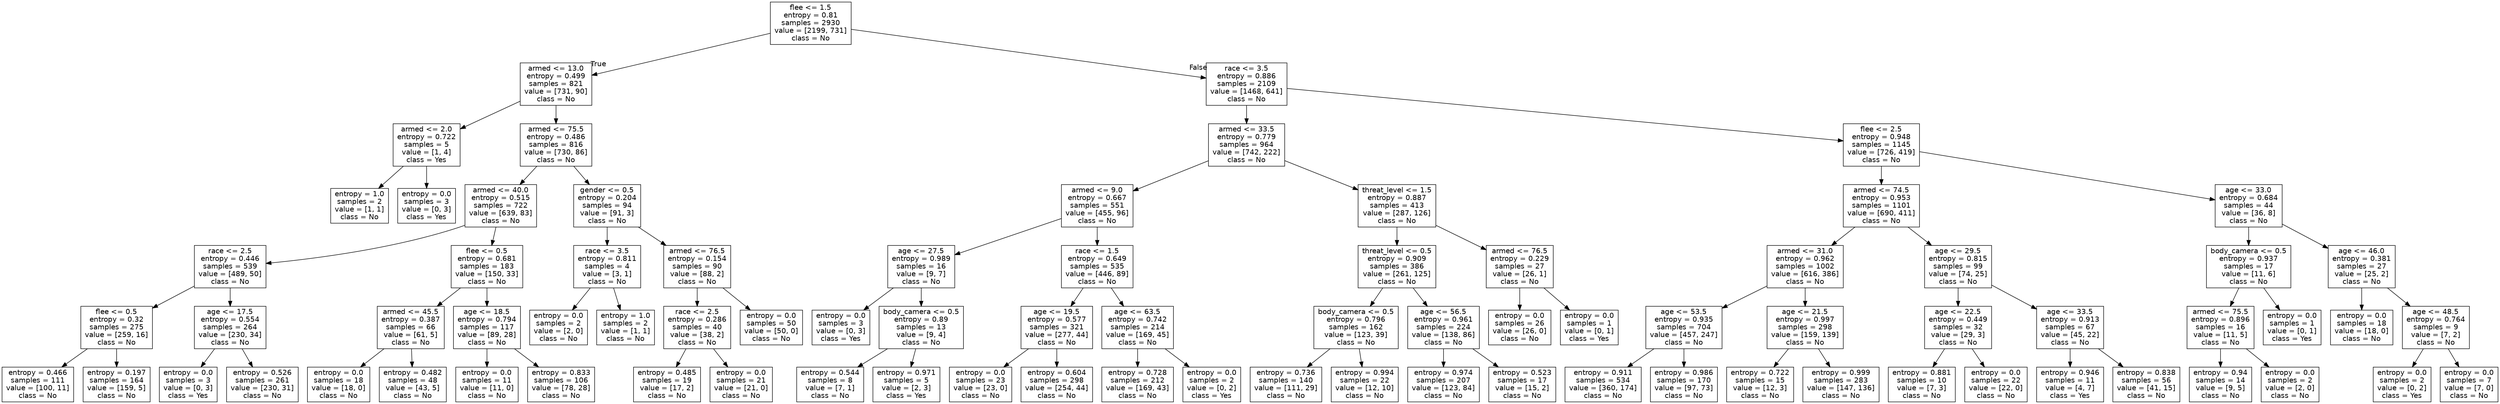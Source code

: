 digraph Tree {
node [shape=box, fontname="helvetica"] ;
edge [fontname="helvetica"] ;
0 [label="flee <= 1.5\nentropy = 0.81\nsamples = 2930\nvalue = [2199, 731]\nclass = No"] ;
1 [label="armed <= 13.0\nentropy = 0.499\nsamples = 821\nvalue = [731, 90]\nclass = No"] ;
0 -> 1 [labeldistance=2.5, labelangle=45, headlabel="True"] ;
2 [label="armed <= 2.0\nentropy = 0.722\nsamples = 5\nvalue = [1, 4]\nclass = Yes"] ;
1 -> 2 ;
3 [label="entropy = 1.0\nsamples = 2\nvalue = [1, 1]\nclass = No"] ;
2 -> 3 ;
4 [label="entropy = 0.0\nsamples = 3\nvalue = [0, 3]\nclass = Yes"] ;
2 -> 4 ;
5 [label="armed <= 75.5\nentropy = 0.486\nsamples = 816\nvalue = [730, 86]\nclass = No"] ;
1 -> 5 ;
6 [label="armed <= 40.0\nentropy = 0.515\nsamples = 722\nvalue = [639, 83]\nclass = No"] ;
5 -> 6 ;
7 [label="race <= 2.5\nentropy = 0.446\nsamples = 539\nvalue = [489, 50]\nclass = No"] ;
6 -> 7 ;
8 [label="flee <= 0.5\nentropy = 0.32\nsamples = 275\nvalue = [259, 16]\nclass = No"] ;
7 -> 8 ;
9 [label="entropy = 0.466\nsamples = 111\nvalue = [100, 11]\nclass = No"] ;
8 -> 9 ;
10 [label="entropy = 0.197\nsamples = 164\nvalue = [159, 5]\nclass = No"] ;
8 -> 10 ;
11 [label="age <= 17.5\nentropy = 0.554\nsamples = 264\nvalue = [230, 34]\nclass = No"] ;
7 -> 11 ;
12 [label="entropy = 0.0\nsamples = 3\nvalue = [0, 3]\nclass = Yes"] ;
11 -> 12 ;
13 [label="entropy = 0.526\nsamples = 261\nvalue = [230, 31]\nclass = No"] ;
11 -> 13 ;
14 [label="flee <= 0.5\nentropy = 0.681\nsamples = 183\nvalue = [150, 33]\nclass = No"] ;
6 -> 14 ;
15 [label="armed <= 45.5\nentropy = 0.387\nsamples = 66\nvalue = [61, 5]\nclass = No"] ;
14 -> 15 ;
16 [label="entropy = 0.0\nsamples = 18\nvalue = [18, 0]\nclass = No"] ;
15 -> 16 ;
17 [label="entropy = 0.482\nsamples = 48\nvalue = [43, 5]\nclass = No"] ;
15 -> 17 ;
18 [label="age <= 18.5\nentropy = 0.794\nsamples = 117\nvalue = [89, 28]\nclass = No"] ;
14 -> 18 ;
19 [label="entropy = 0.0\nsamples = 11\nvalue = [11, 0]\nclass = No"] ;
18 -> 19 ;
20 [label="entropy = 0.833\nsamples = 106\nvalue = [78, 28]\nclass = No"] ;
18 -> 20 ;
21 [label="gender <= 0.5\nentropy = 0.204\nsamples = 94\nvalue = [91, 3]\nclass = No"] ;
5 -> 21 ;
22 [label="race <= 3.5\nentropy = 0.811\nsamples = 4\nvalue = [3, 1]\nclass = No"] ;
21 -> 22 ;
23 [label="entropy = 0.0\nsamples = 2\nvalue = [2, 0]\nclass = No"] ;
22 -> 23 ;
24 [label="entropy = 1.0\nsamples = 2\nvalue = [1, 1]\nclass = No"] ;
22 -> 24 ;
25 [label="armed <= 76.5\nentropy = 0.154\nsamples = 90\nvalue = [88, 2]\nclass = No"] ;
21 -> 25 ;
26 [label="race <= 2.5\nentropy = 0.286\nsamples = 40\nvalue = [38, 2]\nclass = No"] ;
25 -> 26 ;
27 [label="entropy = 0.485\nsamples = 19\nvalue = [17, 2]\nclass = No"] ;
26 -> 27 ;
28 [label="entropy = 0.0\nsamples = 21\nvalue = [21, 0]\nclass = No"] ;
26 -> 28 ;
29 [label="entropy = 0.0\nsamples = 50\nvalue = [50, 0]\nclass = No"] ;
25 -> 29 ;
30 [label="race <= 3.5\nentropy = 0.886\nsamples = 2109\nvalue = [1468, 641]\nclass = No"] ;
0 -> 30 [labeldistance=2.5, labelangle=-45, headlabel="False"] ;
31 [label="armed <= 33.5\nentropy = 0.779\nsamples = 964\nvalue = [742, 222]\nclass = No"] ;
30 -> 31 ;
32 [label="armed <= 9.0\nentropy = 0.667\nsamples = 551\nvalue = [455, 96]\nclass = No"] ;
31 -> 32 ;
33 [label="age <= 27.5\nentropy = 0.989\nsamples = 16\nvalue = [9, 7]\nclass = No"] ;
32 -> 33 ;
34 [label="entropy = 0.0\nsamples = 3\nvalue = [0, 3]\nclass = Yes"] ;
33 -> 34 ;
35 [label="body_camera <= 0.5\nentropy = 0.89\nsamples = 13\nvalue = [9, 4]\nclass = No"] ;
33 -> 35 ;
36 [label="entropy = 0.544\nsamples = 8\nvalue = [7, 1]\nclass = No"] ;
35 -> 36 ;
37 [label="entropy = 0.971\nsamples = 5\nvalue = [2, 3]\nclass = Yes"] ;
35 -> 37 ;
38 [label="race <= 1.5\nentropy = 0.649\nsamples = 535\nvalue = [446, 89]\nclass = No"] ;
32 -> 38 ;
39 [label="age <= 19.5\nentropy = 0.577\nsamples = 321\nvalue = [277, 44]\nclass = No"] ;
38 -> 39 ;
40 [label="entropy = 0.0\nsamples = 23\nvalue = [23, 0]\nclass = No"] ;
39 -> 40 ;
41 [label="entropy = 0.604\nsamples = 298\nvalue = [254, 44]\nclass = No"] ;
39 -> 41 ;
42 [label="age <= 63.5\nentropy = 0.742\nsamples = 214\nvalue = [169, 45]\nclass = No"] ;
38 -> 42 ;
43 [label="entropy = 0.728\nsamples = 212\nvalue = [169, 43]\nclass = No"] ;
42 -> 43 ;
44 [label="entropy = 0.0\nsamples = 2\nvalue = [0, 2]\nclass = Yes"] ;
42 -> 44 ;
45 [label="threat_level <= 1.5\nentropy = 0.887\nsamples = 413\nvalue = [287, 126]\nclass = No"] ;
31 -> 45 ;
46 [label="threat_level <= 0.5\nentropy = 0.909\nsamples = 386\nvalue = [261, 125]\nclass = No"] ;
45 -> 46 ;
47 [label="body_camera <= 0.5\nentropy = 0.796\nsamples = 162\nvalue = [123, 39]\nclass = No"] ;
46 -> 47 ;
48 [label="entropy = 0.736\nsamples = 140\nvalue = [111, 29]\nclass = No"] ;
47 -> 48 ;
49 [label="entropy = 0.994\nsamples = 22\nvalue = [12, 10]\nclass = No"] ;
47 -> 49 ;
50 [label="age <= 56.5\nentropy = 0.961\nsamples = 224\nvalue = [138, 86]\nclass = No"] ;
46 -> 50 ;
51 [label="entropy = 0.974\nsamples = 207\nvalue = [123, 84]\nclass = No"] ;
50 -> 51 ;
52 [label="entropy = 0.523\nsamples = 17\nvalue = [15, 2]\nclass = No"] ;
50 -> 52 ;
53 [label="armed <= 76.5\nentropy = 0.229\nsamples = 27\nvalue = [26, 1]\nclass = No"] ;
45 -> 53 ;
54 [label="entropy = 0.0\nsamples = 26\nvalue = [26, 0]\nclass = No"] ;
53 -> 54 ;
55 [label="entropy = 0.0\nsamples = 1\nvalue = [0, 1]\nclass = Yes"] ;
53 -> 55 ;
56 [label="flee <= 2.5\nentropy = 0.948\nsamples = 1145\nvalue = [726, 419]\nclass = No"] ;
30 -> 56 ;
57 [label="armed <= 74.5\nentropy = 0.953\nsamples = 1101\nvalue = [690, 411]\nclass = No"] ;
56 -> 57 ;
58 [label="armed <= 31.0\nentropy = 0.962\nsamples = 1002\nvalue = [616, 386]\nclass = No"] ;
57 -> 58 ;
59 [label="age <= 53.5\nentropy = 0.935\nsamples = 704\nvalue = [457, 247]\nclass = No"] ;
58 -> 59 ;
60 [label="entropy = 0.911\nsamples = 534\nvalue = [360, 174]\nclass = No"] ;
59 -> 60 ;
61 [label="entropy = 0.986\nsamples = 170\nvalue = [97, 73]\nclass = No"] ;
59 -> 61 ;
62 [label="age <= 21.5\nentropy = 0.997\nsamples = 298\nvalue = [159, 139]\nclass = No"] ;
58 -> 62 ;
63 [label="entropy = 0.722\nsamples = 15\nvalue = [12, 3]\nclass = No"] ;
62 -> 63 ;
64 [label="entropy = 0.999\nsamples = 283\nvalue = [147, 136]\nclass = No"] ;
62 -> 64 ;
65 [label="age <= 29.5\nentropy = 0.815\nsamples = 99\nvalue = [74, 25]\nclass = No"] ;
57 -> 65 ;
66 [label="age <= 22.5\nentropy = 0.449\nsamples = 32\nvalue = [29, 3]\nclass = No"] ;
65 -> 66 ;
67 [label="entropy = 0.881\nsamples = 10\nvalue = [7, 3]\nclass = No"] ;
66 -> 67 ;
68 [label="entropy = 0.0\nsamples = 22\nvalue = [22, 0]\nclass = No"] ;
66 -> 68 ;
69 [label="age <= 33.5\nentropy = 0.913\nsamples = 67\nvalue = [45, 22]\nclass = No"] ;
65 -> 69 ;
70 [label="entropy = 0.946\nsamples = 11\nvalue = [4, 7]\nclass = Yes"] ;
69 -> 70 ;
71 [label="entropy = 0.838\nsamples = 56\nvalue = [41, 15]\nclass = No"] ;
69 -> 71 ;
72 [label="age <= 33.0\nentropy = 0.684\nsamples = 44\nvalue = [36, 8]\nclass = No"] ;
56 -> 72 ;
73 [label="body_camera <= 0.5\nentropy = 0.937\nsamples = 17\nvalue = [11, 6]\nclass = No"] ;
72 -> 73 ;
74 [label="armed <= 75.5\nentropy = 0.896\nsamples = 16\nvalue = [11, 5]\nclass = No"] ;
73 -> 74 ;
75 [label="entropy = 0.94\nsamples = 14\nvalue = [9, 5]\nclass = No"] ;
74 -> 75 ;
76 [label="entropy = 0.0\nsamples = 2\nvalue = [2, 0]\nclass = No"] ;
74 -> 76 ;
77 [label="entropy = 0.0\nsamples = 1\nvalue = [0, 1]\nclass = Yes"] ;
73 -> 77 ;
78 [label="age <= 46.0\nentropy = 0.381\nsamples = 27\nvalue = [25, 2]\nclass = No"] ;
72 -> 78 ;
79 [label="entropy = 0.0\nsamples = 18\nvalue = [18, 0]\nclass = No"] ;
78 -> 79 ;
80 [label="age <= 48.5\nentropy = 0.764\nsamples = 9\nvalue = [7, 2]\nclass = No"] ;
78 -> 80 ;
81 [label="entropy = 0.0\nsamples = 2\nvalue = [0, 2]\nclass = Yes"] ;
80 -> 81 ;
82 [label="entropy = 0.0\nsamples = 7\nvalue = [7, 0]\nclass = No"] ;
80 -> 82 ;
}